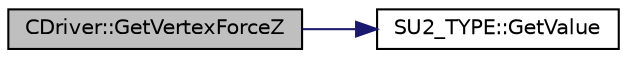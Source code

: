 digraph "CDriver::GetVertexForceZ"
{
  edge [fontname="Helvetica",fontsize="10",labelfontname="Helvetica",labelfontsize="10"];
  node [fontname="Helvetica",fontsize="10",shape=record];
  rankdir="LR";
  Node1551 [label="CDriver::GetVertexForceZ",height=0.2,width=0.4,color="black", fillcolor="grey75", style="filled", fontcolor="black"];
  Node1551 -> Node1552 [color="midnightblue",fontsize="10",style="solid",fontname="Helvetica"];
  Node1552 [label="SU2_TYPE::GetValue",height=0.2,width=0.4,color="black", fillcolor="white", style="filled",URL="$namespace_s_u2___t_y_p_e.html#a0ed43473f5a450ce028d088427bf10cb",tooltip="Get the (primitive) value of the datatype (needs to be implemented for each new type). "];
}
